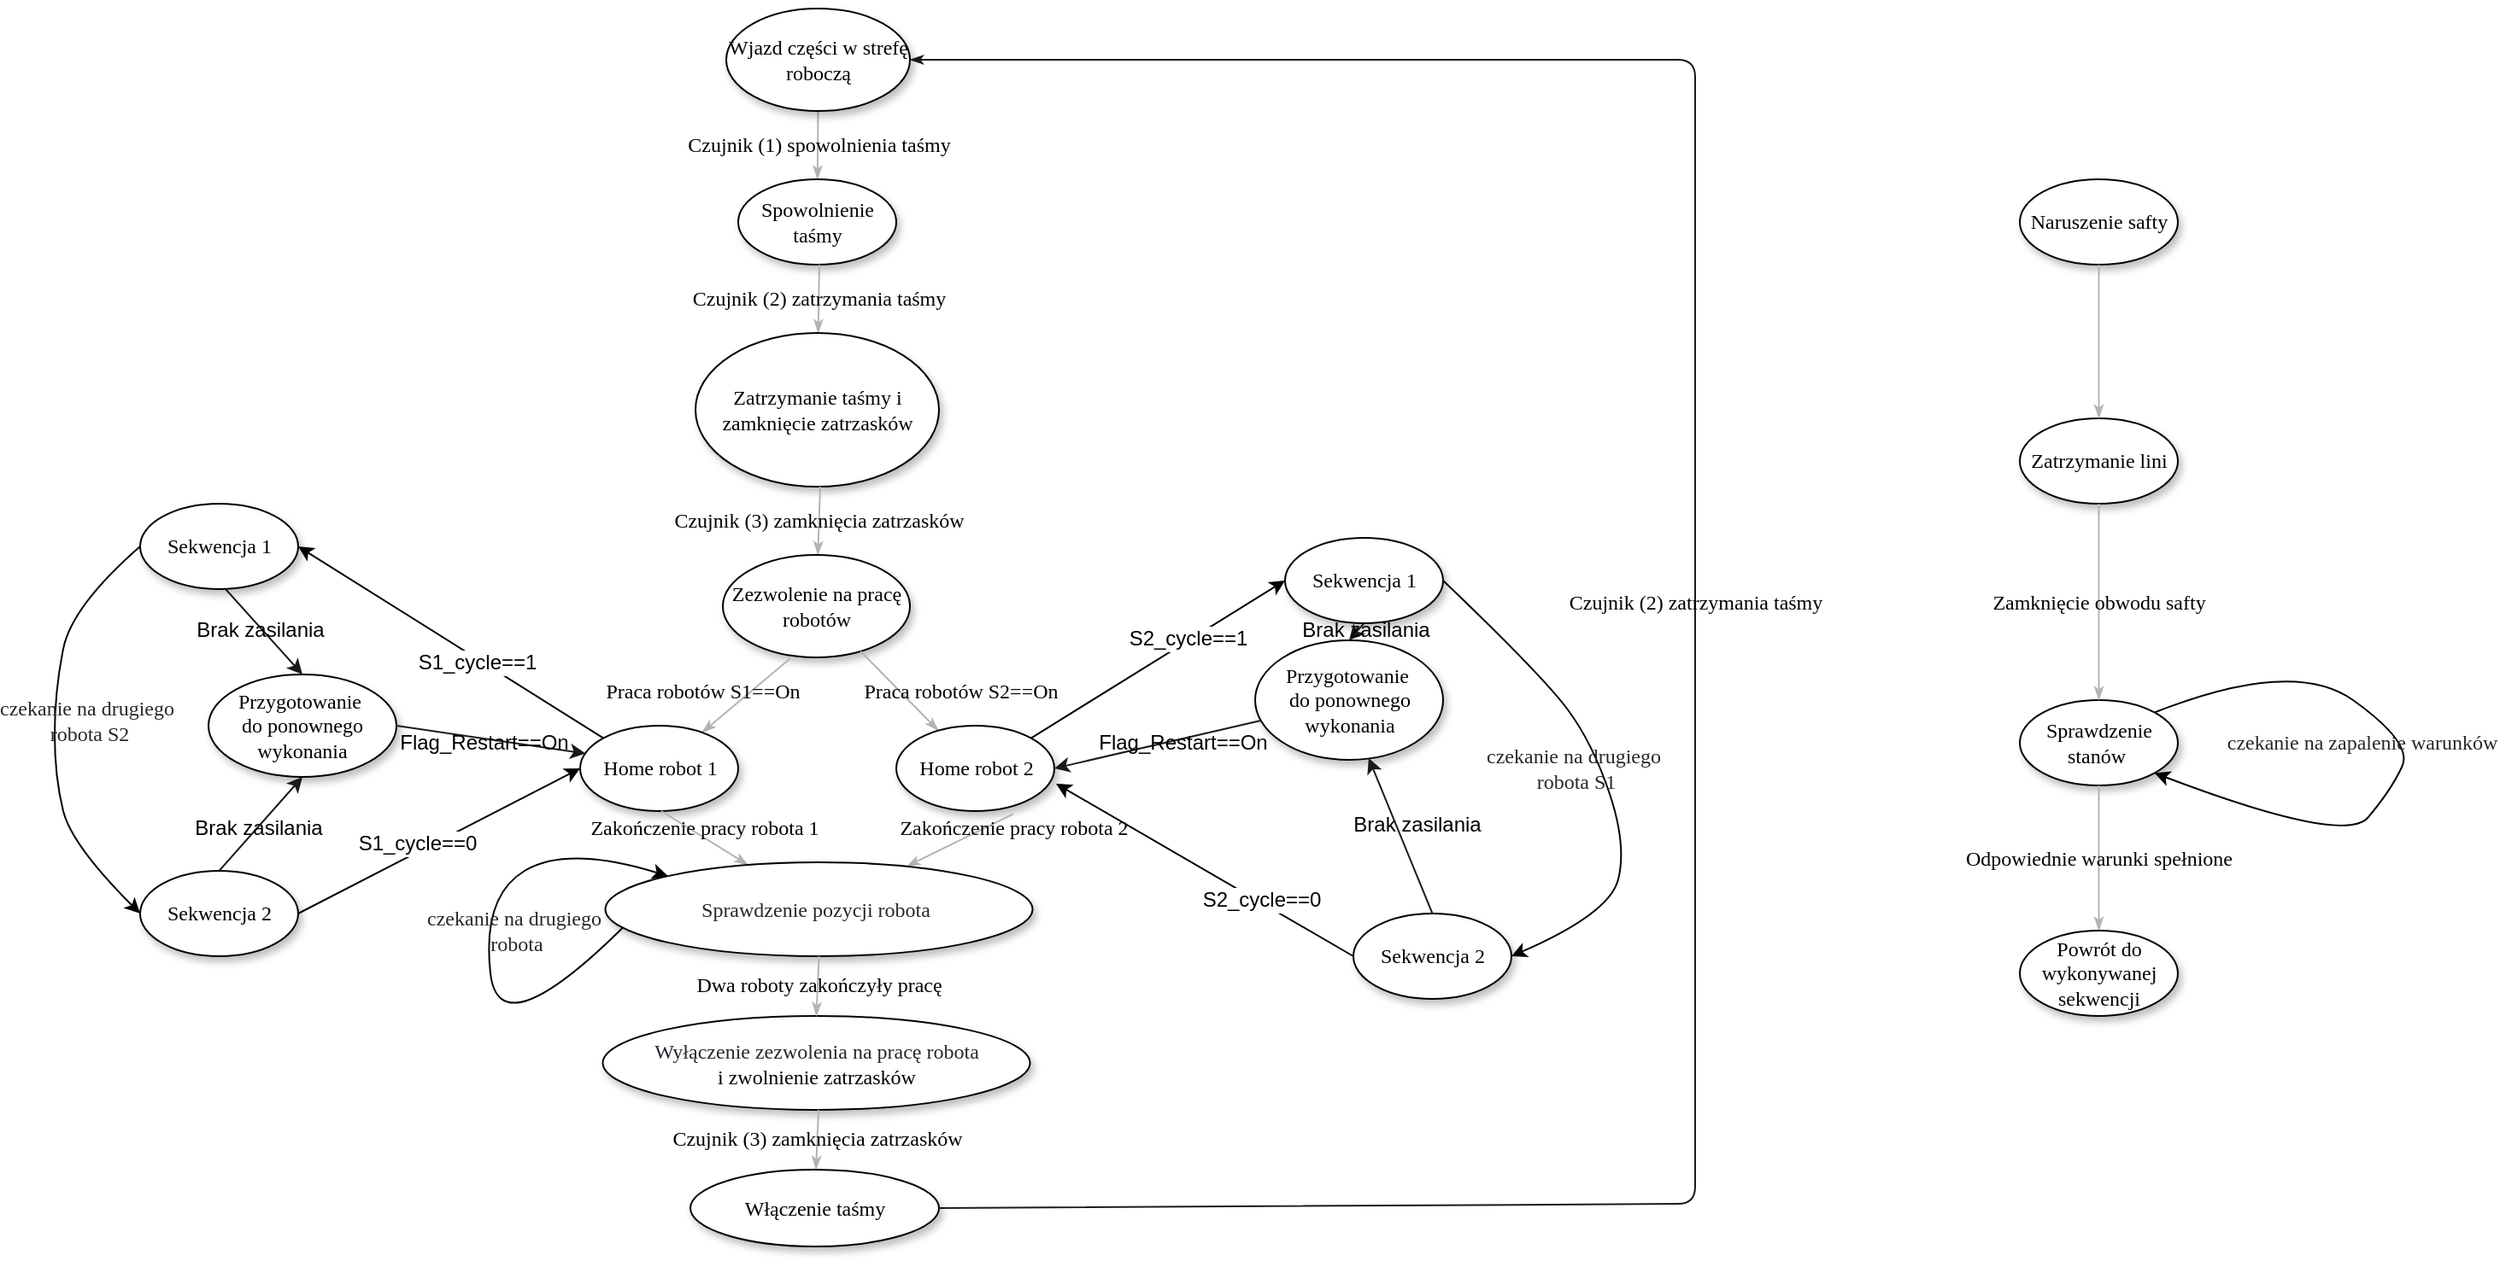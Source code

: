 <mxfile version="12.8.8" type="github"><diagram name="Page-1" id="42789a77-a242-8287-6e28-9cd8cfd52e62"><mxGraphModel dx="2379" dy="1359" grid="1" gridSize="10" guides="1" tooltips="1" connect="1" arrows="1" fold="1" page="1" pageScale="1" pageWidth="1100" pageHeight="850" background="#ffffff" math="0" shadow="0"><root><mxCell id="0"/><mxCell id="1" parent="0"/><mxCell id="1ea317790d2ca983-14" value="Czujnik (1) spowolnienia taśmy" style="edgeStyle=none;rounded=1;html=1;labelBackgroundColor=none;startArrow=none;startFill=0;startSize=5;endArrow=classicThin;endFill=1;endSize=5;jettySize=auto;orthogonalLoop=1;strokeColor=#B3B3B3;strokeWidth=1;fontFamily=Verdana;fontSize=12" parent="1" source="1ea317790d2ca983-1" target="1ea317790d2ca983-3" edge="1"><mxGeometry relative="1" as="geometry"/></mxCell><mxCell id="1ea317790d2ca983-1" value="Wjazd części w strefę roboczą" style="ellipse;whiteSpace=wrap;html=1;rounded=0;shadow=1;comic=0;labelBackgroundColor=none;strokeWidth=1;fontFamily=Verdana;fontSize=12;align=center;" parent="1" vertex="1"><mxGeometry x="443" y="20" width="107.5" height="60" as="geometry"/></mxCell><mxCell id="1ea317790d2ca983-3" value="&lt;span&gt;Spowolnienie taśmy&lt;/span&gt;" style="ellipse;whiteSpace=wrap;html=1;rounded=0;shadow=1;comic=0;labelBackgroundColor=none;strokeWidth=1;fontFamily=Verdana;fontSize=12;align=center;" parent="1" vertex="1"><mxGeometry x="450" y="120" width="92.5" height="50" as="geometry"/></mxCell><mxCell id="OLLGJLySp4nUVTmZsZ1r-1" value="Czujnik (2) zatrzymania taśmy" style="edgeStyle=none;rounded=1;html=1;labelBackgroundColor=none;startArrow=none;startFill=0;startSize=5;endArrow=classicThin;endFill=1;endSize=5;jettySize=auto;orthogonalLoop=1;strokeColor=#B3B3B3;strokeWidth=1;fontFamily=Verdana;fontSize=12" parent="1" target="OLLGJLySp4nUVTmZsZ1r-2" edge="1"><mxGeometry relative="1" as="geometry"><mxPoint x="497.5" y="170" as="sourcePoint"/></mxGeometry></mxCell><mxCell id="OLLGJLySp4nUVTmZsZ1r-2" value="&lt;span&gt;Zatrzymanie taśmy i zamknięcie zatrzasków&lt;/span&gt;" style="ellipse;whiteSpace=wrap;html=1;rounded=0;shadow=1;comic=0;labelBackgroundColor=none;strokeWidth=1;fontFamily=Verdana;fontSize=12;align=center;" parent="1" vertex="1"><mxGeometry x="425" y="210" width="142.5" height="90" as="geometry"/></mxCell><mxCell id="OLLGJLySp4nUVTmZsZ1r-3" value="Czujnik (3) zamknięcia zatrzasków" style="edgeStyle=none;rounded=1;html=1;labelBackgroundColor=none;startArrow=none;startFill=0;startSize=5;endArrow=classicThin;endFill=1;endSize=5;jettySize=auto;orthogonalLoop=1;strokeColor=#B3B3B3;strokeWidth=1;fontFamily=Verdana;fontSize=12" parent="1" target="OLLGJLySp4nUVTmZsZ1r-4" edge="1"><mxGeometry relative="1" as="geometry"><mxPoint x="498" y="300" as="sourcePoint"/></mxGeometry></mxCell><mxCell id="OLLGJLySp4nUVTmZsZ1r-4" value="&lt;span&gt;Zezwolenie na pracę robotów&lt;/span&gt;" style="ellipse;whiteSpace=wrap;html=1;rounded=0;shadow=1;comic=0;labelBackgroundColor=none;strokeWidth=1;fontFamily=Verdana;fontSize=12;align=center;" parent="1" vertex="1"><mxGeometry x="441" y="340" width="109.5" height="60" as="geometry"/></mxCell><mxCell id="OLLGJLySp4nUVTmZsZ1r-5" value="Praca robotów S1==On" style="edgeStyle=none;rounded=1;html=1;labelBackgroundColor=none;startArrow=none;startFill=0;startSize=5;endArrow=classicThin;endFill=1;endSize=5;jettySize=auto;orthogonalLoop=1;strokeColor=#B3B3B3;strokeWidth=1;fontFamily=Verdana;fontSize=12;exitX=0.36;exitY=1.01;exitDx=0;exitDy=0;exitPerimeter=0;" parent="1" source="OLLGJLySp4nUVTmZsZ1r-4" target="OLLGJLySp4nUVTmZsZ1r-6" edge="1"><mxGeometry x="0.543" y="-18" relative="1" as="geometry"><mxPoint x="405" y="400" as="sourcePoint"/><mxPoint as="offset"/></mxGeometry></mxCell><mxCell id="OLLGJLySp4nUVTmZsZ1r-6" value="&lt;span&gt;Home robot 1&lt;/span&gt;" style="ellipse;whiteSpace=wrap;html=1;rounded=0;shadow=1;comic=0;labelBackgroundColor=none;strokeWidth=1;fontFamily=Verdana;fontSize=12;align=center;" parent="1" vertex="1"><mxGeometry x="357.5" y="440" width="92.5" height="50" as="geometry"/></mxCell><mxCell id="OLLGJLySp4nUVTmZsZ1r-7" value="Praca robotów S2==On" style="edgeStyle=none;rounded=1;html=1;labelBackgroundColor=none;startArrow=none;startFill=0;startSize=5;endArrow=classicThin;endFill=1;endSize=5;jettySize=auto;orthogonalLoop=1;strokeColor=#B3B3B3;strokeWidth=1;fontFamily=Verdana;fontSize=12" parent="1" source="OLLGJLySp4nUVTmZsZ1r-4" target="OLLGJLySp4nUVTmZsZ1r-8" edge="1"><mxGeometry x="0.772" y="25" relative="1" as="geometry"><mxPoint x="590" y="400" as="sourcePoint"/><mxPoint as="offset"/></mxGeometry></mxCell><mxCell id="OLLGJLySp4nUVTmZsZ1r-8" value="&lt;span&gt;Home robot 2&lt;/span&gt;" style="ellipse;whiteSpace=wrap;html=1;rounded=0;shadow=1;comic=0;labelBackgroundColor=none;strokeWidth=1;fontFamily=Verdana;fontSize=12;align=center;" parent="1" vertex="1"><mxGeometry x="542.5" y="440" width="92.5" height="50" as="geometry"/></mxCell><mxCell id="OLLGJLySp4nUVTmZsZ1r-9" value="Zakończenie pracy robota 1" style="edgeStyle=none;rounded=1;html=1;labelBackgroundColor=none;startArrow=none;startFill=0;startSize=5;endArrow=classicThin;endFill=1;endSize=5;jettySize=auto;orthogonalLoop=1;strokeColor=#B3B3B3;strokeWidth=1;fontFamily=Verdana;fontSize=12" parent="1" target="OLLGJLySp4nUVTmZsZ1r-15" edge="1"><mxGeometry x="-0.109" y="5" relative="1" as="geometry"><mxPoint x="405" y="490" as="sourcePoint"/><mxPoint x="378.686" y="520.498" as="targetPoint"/><mxPoint as="offset"/></mxGeometry></mxCell><mxCell id="OLLGJLySp4nUVTmZsZ1r-14" value="Zakończenie pracy robota 2" style="edgeStyle=none;rounded=1;html=1;labelBackgroundColor=none;startArrow=none;startFill=0;startSize=5;endArrow=classicThin;endFill=1;endSize=5;jettySize=auto;orthogonalLoop=1;strokeColor=#B3B3B3;strokeWidth=1;fontFamily=Verdana;fontSize=12;exitX=0.738;exitY=1.036;exitDx=0;exitDy=0;exitPerimeter=0;" parent="1" source="OLLGJLySp4nUVTmZsZ1r-8" target="OLLGJLySp4nUVTmZsZ1r-15" edge="1"><mxGeometry x="-0.895" y="7" relative="1" as="geometry"><mxPoint x="675" y="490" as="sourcePoint"/><mxPoint as="offset"/></mxGeometry></mxCell><mxCell id="OLLGJLySp4nUVTmZsZ1r-15" value="&lt;span style=&quot;color: rgb(36 , 41 , 46) ; font-family: , &amp;#34;consolas&amp;#34; , &amp;#34;liberation mono&amp;#34; , &amp;#34;menlo&amp;#34; , monospace ; white-space: pre ; background-color: rgb(255 , 255 , 255)&quot;&gt;Sprawdzenie pozycji robota &lt;/span&gt;" style="ellipse;whiteSpace=wrap;html=1;rounded=0;shadow=1;comic=0;labelBackgroundColor=none;strokeWidth=1;fontFamily=Verdana;fontSize=12;align=center;" parent="1" vertex="1"><mxGeometry x="372.25" y="520" width="250" height="55" as="geometry"/></mxCell><mxCell id="OLLGJLySp4nUVTmZsZ1r-17" value="&lt;font color=&quot;#24292e&quot;&gt;&lt;span style=&quot;white-space: pre ; background-color: rgb(255 , 255 , 255)&quot;&gt;Wyłączenie zezwolenia na pracę robota&lt;br/&gt;&lt;/span&gt;&lt;/font&gt;i zwolnienie zatrzasków" style="ellipse;whiteSpace=wrap;html=1;rounded=0;shadow=1;comic=0;labelBackgroundColor=none;strokeWidth=1;fontFamily=Verdana;fontSize=12;align=center;" parent="1" vertex="1"><mxGeometry x="370.75" y="610" width="250" height="55" as="geometry"/></mxCell><mxCell id="OLLGJLySp4nUVTmZsZ1r-22" value="Czujnik (3) zamknięcia zatrzasków" style="edgeStyle=none;rounded=1;html=1;labelBackgroundColor=none;startArrow=none;startFill=0;startSize=5;endArrow=classicThin;endFill=1;endSize=5;jettySize=auto;orthogonalLoop=1;strokeColor=#B3B3B3;strokeWidth=1;fontFamily=Verdana;fontSize=12" parent="1" target="OLLGJLySp4nUVTmZsZ1r-23" edge="1"><mxGeometry relative="1" as="geometry"><mxPoint x="497" y="665" as="sourcePoint"/></mxGeometry></mxCell><mxCell id="OLLGJLySp4nUVTmZsZ1r-23" value="&lt;span&gt;Włączenie taśmy&lt;/span&gt;" style="ellipse;whiteSpace=wrap;html=1;rounded=0;shadow=1;comic=0;labelBackgroundColor=none;strokeWidth=1;fontFamily=Verdana;fontSize=12;align=center;" parent="1" vertex="1"><mxGeometry x="422" y="700" width="145.5" height="45" as="geometry"/></mxCell><mxCell id="OLLGJLySp4nUVTmZsZ1r-24" value="Czujnik (2) zatrzymania taśmy" style="edgeStyle=none;rounded=1;html=1;labelBackgroundColor=none;startArrow=none;startFill=0;startSize=5;endArrow=classicThin;endFill=1;endSize=5;jettySize=auto;orthogonalLoop=1;strokeColor=#1A1A1A;strokeWidth=1;fontFamily=Verdana;fontSize=12;entryX=1;entryY=0.5;entryDx=0;entryDy=0;exitX=1;exitY=0.5;exitDx=0;exitDy=0;" parent="1" source="OLLGJLySp4nUVTmZsZ1r-23" target="1ea317790d2ca983-1" edge="1"><mxGeometry x="0.011" relative="1" as="geometry"><mxPoint x="570" y="728" as="sourcePoint"/><mxPoint x="610" y="80" as="targetPoint"/><Array as="points"><mxPoint x="1010" y="720"/><mxPoint x="1010" y="380"/><mxPoint x="1010" y="50"/></Array><mxPoint as="offset"/></mxGeometry></mxCell><mxCell id="JCXxb_k7L4Gy6FHqqTmz-3" value="" style="curved=1;endArrow=classic;html=1;exitX=0.042;exitY=0.691;exitDx=0;exitDy=0;entryX=0;entryY=0;entryDx=0;entryDy=0;exitPerimeter=0;" parent="1" source="OLLGJLySp4nUVTmZsZ1r-15" target="OLLGJLySp4nUVTmZsZ1r-15" edge="1"><mxGeometry width="50" height="50" relative="1" as="geometry"><mxPoint x="376.555" y="566.766" as="sourcePoint"/><mxPoint x="389.25" y="523.355" as="targetPoint"/><Array as="points"><mxPoint x="310" y="630"/><mxPoint x="300" y="540"/><mxPoint x="350" y="510"/></Array></mxGeometry></mxCell><mxCell id="JCXxb_k7L4Gy6FHqqTmz-4" value="&lt;span style=&quot;color: rgb(36 , 41 , 46) ; font-family: &amp;quot;verdana&amp;quot; ; white-space: pre&quot;&gt;czekanie na drugiego &lt;br&gt;robota&lt;/span&gt;" style="text;html=1;align=center;verticalAlign=middle;resizable=0;points=[];labelBackgroundColor=none;" parent="JCXxb_k7L4Gy6FHqqTmz-3" vertex="1" connectable="0"><mxGeometry x="-0.042" y="-5" relative="1" as="geometry"><mxPoint x="10.23" y="-22.68" as="offset"/></mxGeometry></mxCell><mxCell id="JCXxb_k7L4Gy6FHqqTmz-6" value="Dwa roboty zakończyły pracę" style="edgeStyle=none;rounded=1;html=1;labelBackgroundColor=none;startArrow=none;startFill=0;startSize=5;endArrow=classicThin;endFill=1;endSize=5;jettySize=auto;orthogonalLoop=1;strokeColor=#B3B3B3;strokeWidth=1;fontFamily=Verdana;fontSize=12;exitX=0.5;exitY=1;exitDx=0;exitDy=0;entryX=0.5;entryY=0;entryDx=0;entryDy=0;" parent="1" source="OLLGJLySp4nUVTmZsZ1r-15" target="OLLGJLySp4nUVTmZsZ1r-17" edge="1"><mxGeometry relative="1" as="geometry"><mxPoint x="650" y="575" as="sourcePoint"/><mxPoint x="650" y="625" as="targetPoint"/></mxGeometry></mxCell><mxCell id="FYHUPgaPEH7CVNJRQOQ_-2" value="" style="endArrow=classic;html=1;exitX=0;exitY=0;exitDx=0;exitDy=0;entryX=1;entryY=0.5;entryDx=0;entryDy=0;" edge="1" parent="1" source="OLLGJLySp4nUVTmZsZ1r-6" target="FYHUPgaPEH7CVNJRQOQ_-3"><mxGeometry width="50" height="50" relative="1" as="geometry"><mxPoint x="340" y="470" as="sourcePoint"/><mxPoint x="310" y="420" as="targetPoint"/></mxGeometry></mxCell><mxCell id="FYHUPgaPEH7CVNJRQOQ_-32" value="S1_cycle==1" style="text;html=1;align=center;verticalAlign=middle;resizable=0;points=[];labelBackgroundColor=#ffffff;" vertex="1" connectable="0" parent="FYHUPgaPEH7CVNJRQOQ_-2"><mxGeometry x="-0.176" y="2" relative="1" as="geometry"><mxPoint as="offset"/></mxGeometry></mxCell><mxCell id="FYHUPgaPEH7CVNJRQOQ_-3" value="&lt;span&gt;Sekwencja 1&lt;/span&gt;" style="ellipse;whiteSpace=wrap;html=1;rounded=0;shadow=1;comic=0;labelBackgroundColor=none;strokeWidth=1;fontFamily=Verdana;fontSize=12;align=center;" vertex="1" parent="1"><mxGeometry x="100" y="310" width="92.5" height="50" as="geometry"/></mxCell><mxCell id="FYHUPgaPEH7CVNJRQOQ_-4" value="&lt;span&gt;Sekwencja 2&lt;/span&gt;" style="ellipse;whiteSpace=wrap;html=1;rounded=0;shadow=1;comic=0;labelBackgroundColor=none;strokeWidth=1;fontFamily=Verdana;fontSize=12;align=center;" vertex="1" parent="1"><mxGeometry x="100" y="525" width="92.5" height="50" as="geometry"/></mxCell><mxCell id="FYHUPgaPEH7CVNJRQOQ_-5" value="" style="curved=1;endArrow=classic;html=1;exitX=0;exitY=0.5;exitDx=0;exitDy=0;entryX=0;entryY=0.5;entryDx=0;entryDy=0;" edge="1" parent="1" source="FYHUPgaPEH7CVNJRQOQ_-3" target="FYHUPgaPEH7CVNJRQOQ_-4"><mxGeometry width="50" height="50" relative="1" as="geometry"><mxPoint x="110" y="400" as="sourcePoint"/><mxPoint x="130" y="530" as="targetPoint"/><Array as="points"><mxPoint x="60" y="370"/><mxPoint x="50" y="420"/><mxPoint x="50" y="470"/><mxPoint x="60" y="510"/></Array></mxGeometry></mxCell><mxCell id="FYHUPgaPEH7CVNJRQOQ_-6" value="&lt;span style=&quot;color: rgb(36 , 41 , 46) ; font-family: &amp;#34;verdana&amp;#34; ; white-space: pre&quot;&gt;czekanie na drugiego &lt;br&gt;robota S2&lt;/span&gt;" style="text;html=1;align=center;verticalAlign=middle;resizable=0;points=[];labelBackgroundColor=none;" vertex="1" connectable="0" parent="FYHUPgaPEH7CVNJRQOQ_-5"><mxGeometry x="-0.042" y="-5" relative="1" as="geometry"><mxPoint x="25.0" y="0.02" as="offset"/></mxGeometry></mxCell><mxCell id="FYHUPgaPEH7CVNJRQOQ_-7" value="" style="endArrow=classic;html=1;exitX=1;exitY=0.5;exitDx=0;exitDy=0;entryX=0;entryY=0.5;entryDx=0;entryDy=0;" edge="1" parent="1" source="FYHUPgaPEH7CVNJRQOQ_-4" target="OLLGJLySp4nUVTmZsZ1r-6"><mxGeometry width="50" height="50" relative="1" as="geometry"><mxPoint x="260" y="460" as="sourcePoint"/><mxPoint x="310" y="410" as="targetPoint"/></mxGeometry></mxCell><mxCell id="FYHUPgaPEH7CVNJRQOQ_-33" value="S1_cycle==0" style="text;html=1;align=center;verticalAlign=middle;resizable=0;points=[];labelBackgroundColor=#ffffff;" vertex="1" connectable="0" parent="FYHUPgaPEH7CVNJRQOQ_-7"><mxGeometry x="-0.13" y="5" relative="1" as="geometry"><mxPoint as="offset"/></mxGeometry></mxCell><mxCell id="FYHUPgaPEH7CVNJRQOQ_-8" value="&lt;span&gt;Sekwencja 1&lt;/span&gt;" style="ellipse;whiteSpace=wrap;html=1;rounded=0;shadow=1;comic=0;labelBackgroundColor=none;strokeWidth=1;fontFamily=Verdana;fontSize=12;align=center;" vertex="1" parent="1"><mxGeometry x="770" y="330" width="92.5" height="50" as="geometry"/></mxCell><mxCell id="FYHUPgaPEH7CVNJRQOQ_-9" value="&lt;span&gt;Sekwencja 2&lt;br&gt;&lt;/span&gt;" style="ellipse;whiteSpace=wrap;html=1;rounded=0;shadow=1;comic=0;labelBackgroundColor=none;strokeWidth=1;fontFamily=Verdana;fontSize=12;align=center;" vertex="1" parent="1"><mxGeometry x="810" y="550" width="92.5" height="50" as="geometry"/></mxCell><mxCell id="FYHUPgaPEH7CVNJRQOQ_-10" value="" style="curved=1;endArrow=classic;html=1;exitX=1;exitY=0.5;exitDx=0;exitDy=0;entryX=1;entryY=0.5;entryDx=0;entryDy=0;" edge="1" parent="1" source="FYHUPgaPEH7CVNJRQOQ_-8" target="FYHUPgaPEH7CVNJRQOQ_-9"><mxGeometry width="50" height="50" relative="1" as="geometry"><mxPoint x="910.0" y="415" as="sourcePoint"/><mxPoint x="910.0" y="505" as="targetPoint"/><Array as="points"><mxPoint x="920" y="410"/><mxPoint x="950" y="450"/><mxPoint x="970" y="510"/><mxPoint x="960" y="550"/></Array></mxGeometry></mxCell><mxCell id="FYHUPgaPEH7CVNJRQOQ_-11" value="&lt;span style=&quot;color: rgb(36 , 41 , 46) ; font-family: &amp;#34;verdana&amp;#34; ; white-space: pre&quot;&gt;czekanie na drugiego &lt;br&gt;robota S1&lt;br/&gt;&lt;/span&gt;" style="text;html=1;align=center;verticalAlign=middle;resizable=0;points=[];labelBackgroundColor=none;" vertex="1" connectable="0" parent="FYHUPgaPEH7CVNJRQOQ_-10"><mxGeometry x="-0.042" y="-5" relative="1" as="geometry"><mxPoint x="-9.3" y="1.29" as="offset"/></mxGeometry></mxCell><mxCell id="FYHUPgaPEH7CVNJRQOQ_-12" value="" style="endArrow=classic;html=1;exitX=1;exitY=0;exitDx=0;exitDy=0;entryX=0;entryY=0.5;entryDx=0;entryDy=0;" edge="1" parent="1" source="OLLGJLySp4nUVTmZsZ1r-8" target="FYHUPgaPEH7CVNJRQOQ_-8"><mxGeometry width="50" height="50" relative="1" as="geometry"><mxPoint x="808.483" y="312.356" as="sourcePoint"/><mxPoint x="670.0" y="260" as="targetPoint"/></mxGeometry></mxCell><mxCell id="FYHUPgaPEH7CVNJRQOQ_-34" value="S2_cycle==1" style="text;html=1;align=center;verticalAlign=middle;resizable=0;points=[];labelBackgroundColor=#ffffff;" vertex="1" connectable="0" parent="FYHUPgaPEH7CVNJRQOQ_-12"><mxGeometry x="0.24" y="1" relative="1" as="geometry"><mxPoint as="offset"/></mxGeometry></mxCell><mxCell id="FYHUPgaPEH7CVNJRQOQ_-13" value="" style="endArrow=classic;html=1;exitX=0;exitY=0.5;exitDx=0;exitDy=0;entryX=1.011;entryY=0.68;entryDx=0;entryDy=0;entryPerimeter=0;" edge="1" parent="1" source="FYHUPgaPEH7CVNJRQOQ_-9" target="OLLGJLySp4nUVTmZsZ1r-8"><mxGeometry width="50" height="50" relative="1" as="geometry"><mxPoint x="631.517" y="457.356" as="sourcePoint"/><mxPoint x="720.0" y="415" as="targetPoint"/></mxGeometry></mxCell><mxCell id="FYHUPgaPEH7CVNJRQOQ_-35" value="S2_cycle==0" style="text;html=1;align=center;verticalAlign=middle;resizable=0;points=[];labelBackgroundColor=#ffffff;" vertex="1" connectable="0" parent="FYHUPgaPEH7CVNJRQOQ_-13"><mxGeometry x="-0.362" y="-1" relative="1" as="geometry"><mxPoint x="1" as="offset"/></mxGeometry></mxCell><mxCell id="FYHUPgaPEH7CVNJRQOQ_-15" value="&lt;span&gt;Sprawdzenie stanów&amp;nbsp;&lt;/span&gt;" style="ellipse;whiteSpace=wrap;html=1;rounded=0;shadow=1;comic=0;labelBackgroundColor=none;strokeWidth=1;fontFamily=Verdana;fontSize=12;align=center;" vertex="1" parent="1"><mxGeometry x="1200" y="425" width="92.5" height="50" as="geometry"/></mxCell><mxCell id="FYHUPgaPEH7CVNJRQOQ_-22" value="&lt;span&gt;Naruszenie safty&lt;/span&gt;" style="ellipse;whiteSpace=wrap;html=1;rounded=0;shadow=1;comic=0;labelBackgroundColor=none;strokeWidth=1;fontFamily=Verdana;fontSize=12;align=center;" vertex="1" parent="1"><mxGeometry x="1200" y="120" width="92.5" height="50" as="geometry"/></mxCell><mxCell id="FYHUPgaPEH7CVNJRQOQ_-23" value="Zatrzymanie lini" style="ellipse;whiteSpace=wrap;html=1;rounded=0;shadow=1;comic=0;labelBackgroundColor=none;strokeWidth=1;fontFamily=Verdana;fontSize=12;align=center;" vertex="1" parent="1"><mxGeometry x="1200" y="260" width="92.5" height="50" as="geometry"/></mxCell><mxCell id="FYHUPgaPEH7CVNJRQOQ_-24" value="" style="edgeStyle=none;rounded=1;html=1;labelBackgroundColor=none;startArrow=none;startFill=0;startSize=5;endArrow=classicThin;endFill=1;endSize=5;jettySize=auto;orthogonalLoop=1;strokeColor=#B3B3B3;strokeWidth=1;fontFamily=Verdana;fontSize=12;exitX=0.5;exitY=1;exitDx=0;exitDy=0;entryX=0.5;entryY=0;entryDx=0;entryDy=0;" edge="1" parent="1" source="FYHUPgaPEH7CVNJRQOQ_-22" target="FYHUPgaPEH7CVNJRQOQ_-23"><mxGeometry x="0.0" relative="1" as="geometry"><mxPoint x="1380" y="200" as="sourcePoint"/><mxPoint x="1582.5" y="280" as="targetPoint"/><mxPoint as="offset"/></mxGeometry></mxCell><mxCell id="FYHUPgaPEH7CVNJRQOQ_-25" value="Zamknięcie obwodu safty" style="edgeStyle=none;rounded=1;html=1;labelBackgroundColor=none;startArrow=none;startFill=0;startSize=5;endArrow=classicThin;endFill=1;endSize=5;jettySize=auto;orthogonalLoop=1;strokeColor=#B3B3B3;strokeWidth=1;fontFamily=Verdana;fontSize=12;exitX=0.5;exitY=1;exitDx=0;exitDy=0;entryX=0.5;entryY=0;entryDx=0;entryDy=0;" edge="1" parent="1" source="FYHUPgaPEH7CVNJRQOQ_-23" target="FYHUPgaPEH7CVNJRQOQ_-15"><mxGeometry x="0.0" relative="1" as="geometry"><mxPoint x="1310" y="310" as="sourcePoint"/><mxPoint x="1310" y="400" as="targetPoint"/><mxPoint as="offset"/></mxGeometry></mxCell><mxCell id="FYHUPgaPEH7CVNJRQOQ_-27" value="Odpowiednie warunki spełnione" style="edgeStyle=none;rounded=1;html=1;labelBackgroundColor=none;startArrow=none;startFill=0;startSize=5;endArrow=classicThin;endFill=1;endSize=5;jettySize=auto;orthogonalLoop=1;strokeColor=#B3B3B3;strokeWidth=1;fontFamily=Verdana;fontSize=12;exitX=0.5;exitY=1;exitDx=0;exitDy=0;entryX=0.5;entryY=0;entryDx=0;entryDy=0;" edge="1" parent="1" source="FYHUPgaPEH7CVNJRQOQ_-15" target="FYHUPgaPEH7CVNJRQOQ_-28"><mxGeometry x="0.0" relative="1" as="geometry"><mxPoint x="1380" y="560" as="sourcePoint"/><mxPoint x="1246" y="580" as="targetPoint"/><mxPoint as="offset"/></mxGeometry></mxCell><mxCell id="FYHUPgaPEH7CVNJRQOQ_-28" value="&lt;span&gt;Powrót do wykonywanej sekwencji&lt;/span&gt;" style="ellipse;whiteSpace=wrap;html=1;rounded=0;shadow=1;comic=0;labelBackgroundColor=none;strokeWidth=1;fontFamily=Verdana;fontSize=12;align=center;" vertex="1" parent="1"><mxGeometry x="1200" y="560" width="92.5" height="50" as="geometry"/></mxCell><mxCell id="FYHUPgaPEH7CVNJRQOQ_-29" value="" style="curved=1;endArrow=classic;html=1;exitX=1;exitY=0;exitDx=0;exitDy=0;entryX=1;entryY=1;entryDx=0;entryDy=0;" edge="1" parent="1" source="FYHUPgaPEH7CVNJRQOQ_-15" target="FYHUPgaPEH7CVNJRQOQ_-15"><mxGeometry width="50" height="50" relative="1" as="geometry"><mxPoint x="1370.0" y="412.5" as="sourcePoint"/><mxPoint x="1487.5" y="557.5" as="targetPoint"/><Array as="points"><mxPoint x="1360" y="400"/><mxPoint x="1430" y="450"/><mxPoint x="1417.5" y="477.5"/><mxPoint x="1390" y="510"/></Array></mxGeometry></mxCell><mxCell id="FYHUPgaPEH7CVNJRQOQ_-30" value="&lt;span style=&quot;color: rgb(36 , 41 , 46) ; font-family: &amp;#34;verdana&amp;#34; ; white-space: pre&quot;&gt;czekanie na zapalenie warunków&lt;br&gt;&lt;/span&gt;" style="text;html=1;align=center;verticalAlign=middle;resizable=0;points=[];labelBackgroundColor=none;" vertex="1" connectable="0" parent="FYHUPgaPEH7CVNJRQOQ_-29"><mxGeometry x="-0.042" y="-5" relative="1" as="geometry"><mxPoint x="-24.59" y="0.19" as="offset"/></mxGeometry></mxCell><mxCell id="FYHUPgaPEH7CVNJRQOQ_-36" value="Przygotowanie&amp;nbsp;&lt;br&gt;do ponownego wykonania" style="ellipse;whiteSpace=wrap;html=1;rounded=0;shadow=1;comic=0;labelBackgroundColor=none;strokeWidth=1;fontFamily=Verdana;fontSize=12;align=center;" vertex="1" parent="1"><mxGeometry x="140" y="410" width="110" height="60" as="geometry"/></mxCell><mxCell id="FYHUPgaPEH7CVNJRQOQ_-37" value="Przygotowanie&amp;nbsp;&lt;br&gt;do ponownego wykonania" style="ellipse;whiteSpace=wrap;html=1;rounded=0;shadow=1;comic=0;labelBackgroundColor=none;strokeWidth=1;fontFamily=Verdana;fontSize=12;align=center;" vertex="1" parent="1"><mxGeometry x="752.5" y="390" width="110" height="70" as="geometry"/></mxCell><mxCell id="FYHUPgaPEH7CVNJRQOQ_-38" value="" style="endArrow=classic;html=1;strokeColor=#1A1A1A;entryX=0.5;entryY=0;entryDx=0;entryDy=0;exitX=0.5;exitY=1;exitDx=0;exitDy=0;" edge="1" parent="1" source="FYHUPgaPEH7CVNJRQOQ_-8" target="FYHUPgaPEH7CVNJRQOQ_-37"><mxGeometry width="50" height="50" relative="1" as="geometry"><mxPoint x="750" y="420" as="sourcePoint"/><mxPoint x="800" y="370" as="targetPoint"/></mxGeometry></mxCell><mxCell id="FYHUPgaPEH7CVNJRQOQ_-47" value="Brak zasilania" style="text;html=1;align=center;verticalAlign=middle;resizable=0;points=[];labelBackgroundColor=none;" vertex="1" connectable="0" parent="FYHUPgaPEH7CVNJRQOQ_-38"><mxGeometry x="-0.539" y="3" relative="1" as="geometry"><mxPoint as="offset"/></mxGeometry></mxCell><mxCell id="FYHUPgaPEH7CVNJRQOQ_-39" value="" style="endArrow=classic;html=1;strokeColor=#1A1A1A;entryX=0.604;entryY=0.985;entryDx=0;entryDy=0;exitX=0.5;exitY=0;exitDx=0;exitDy=0;entryPerimeter=0;" edge="1" parent="1" source="FYHUPgaPEH7CVNJRQOQ_-9" target="FYHUPgaPEH7CVNJRQOQ_-37"><mxGeometry width="50" height="50" relative="1" as="geometry"><mxPoint x="826.25" y="390.0" as="sourcePoint"/><mxPoint x="796.25" y="450" as="targetPoint"/></mxGeometry></mxCell><mxCell id="FYHUPgaPEH7CVNJRQOQ_-48" value="Brak zasilania" style="text;html=1;align=center;verticalAlign=middle;resizable=0;points=[];labelBackgroundColor=none;" vertex="1" connectable="0" parent="FYHUPgaPEH7CVNJRQOQ_-39"><mxGeometry x="0.478" y="1" relative="1" as="geometry"><mxPoint x="18.92" y="14.68" as="offset"/></mxGeometry></mxCell><mxCell id="FYHUPgaPEH7CVNJRQOQ_-40" value="" style="endArrow=classic;html=1;strokeColor=#1A1A1A;entryX=1;entryY=0.5;entryDx=0;entryDy=0;" edge="1" parent="1" source="FYHUPgaPEH7CVNJRQOQ_-37" target="OLLGJLySp4nUVTmZsZ1r-8"><mxGeometry width="50" height="50" relative="1" as="geometry"><mxPoint x="836.25" y="400.0" as="sourcePoint"/><mxPoint x="806.25" y="460" as="targetPoint"/></mxGeometry></mxCell><mxCell id="FYHUPgaPEH7CVNJRQOQ_-49" value="Flag_Restart==On" style="text;html=1;align=center;verticalAlign=middle;resizable=0;points=[];labelBackgroundColor=none;rotation=0;" vertex="1" connectable="0" parent="FYHUPgaPEH7CVNJRQOQ_-40"><mxGeometry x="-0.612" y="-3" relative="1" as="geometry"><mxPoint x="-22.25" y="10.59" as="offset"/></mxGeometry></mxCell><mxCell id="FYHUPgaPEH7CVNJRQOQ_-41" value="" style="endArrow=classic;html=1;strokeColor=#1A1A1A;entryX=0.5;entryY=0;entryDx=0;entryDy=0;exitX=0.5;exitY=1;exitDx=0;exitDy=0;" edge="1" parent="1" target="FYHUPgaPEH7CVNJRQOQ_-36"><mxGeometry width="50" height="50" relative="1" as="geometry"><mxPoint x="150" y="360.0" as="sourcePoint"/><mxPoint x="120" y="420" as="targetPoint"/></mxGeometry></mxCell><mxCell id="FYHUPgaPEH7CVNJRQOQ_-44" value="Brak zasilania" style="text;html=1;align=center;verticalAlign=middle;resizable=0;points=[];labelBackgroundColor=none;" vertex="1" connectable="0" parent="FYHUPgaPEH7CVNJRQOQ_-41"><mxGeometry x="0.349" relative="1" as="geometry"><mxPoint x="-10.88" y="-10.07" as="offset"/></mxGeometry></mxCell><mxCell id="FYHUPgaPEH7CVNJRQOQ_-42" value="" style="endArrow=classic;html=1;strokeColor=#1A1A1A;entryX=0.5;entryY=1;entryDx=0;entryDy=0;exitX=0.5;exitY=0;exitDx=0;exitDy=0;" edge="1" parent="1" source="FYHUPgaPEH7CVNJRQOQ_-4" target="FYHUPgaPEH7CVNJRQOQ_-36"><mxGeometry width="50" height="50" relative="1" as="geometry"><mxPoint x="160" y="370.0" as="sourcePoint"/><mxPoint x="206.25" y="430.0" as="targetPoint"/></mxGeometry></mxCell><mxCell id="FYHUPgaPEH7CVNJRQOQ_-46" value="Brak zasilania" style="text;html=1;align=center;verticalAlign=middle;resizable=0;points=[];labelBackgroundColor=none;" vertex="1" connectable="0" parent="FYHUPgaPEH7CVNJRQOQ_-42"><mxGeometry x="0.526" y="-3" relative="1" as="geometry"><mxPoint x="-16.46" y="14.77" as="offset"/></mxGeometry></mxCell><mxCell id="FYHUPgaPEH7CVNJRQOQ_-43" value="" style="endArrow=classic;html=1;strokeColor=#1A1A1A;entryX=0.034;entryY=0.326;entryDx=0;entryDy=0;exitX=1;exitY=0.5;exitDx=0;exitDy=0;entryPerimeter=0;" edge="1" parent="1" source="FYHUPgaPEH7CVNJRQOQ_-36" target="OLLGJLySp4nUVTmZsZ1r-6"><mxGeometry width="50" height="50" relative="1" as="geometry"><mxPoint x="170" y="380.0" as="sourcePoint"/><mxPoint x="216.25" y="440.0" as="targetPoint"/></mxGeometry></mxCell><mxCell id="FYHUPgaPEH7CVNJRQOQ_-50" value="&lt;span style=&quot;&quot;&gt;Flag_Restart==On&lt;br&gt;&lt;/span&gt;" style="text;html=1;align=center;verticalAlign=middle;resizable=0;points=[];labelBackgroundColor=none;" vertex="1" connectable="0" parent="FYHUPgaPEH7CVNJRQOQ_-43"><mxGeometry x="-0.444" y="2" relative="1" as="geometry"><mxPoint x="19.45" y="7.52" as="offset"/></mxGeometry></mxCell></root></mxGraphModel></diagram></mxfile>